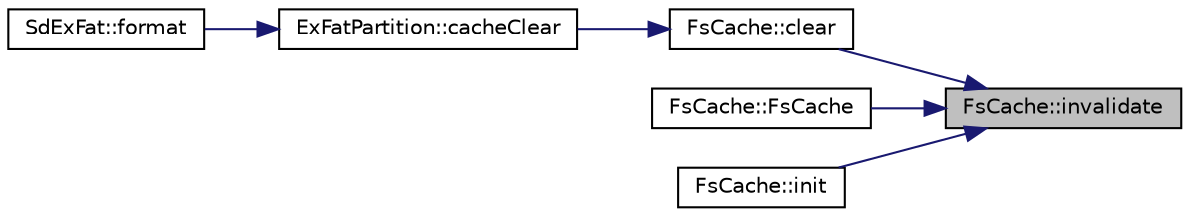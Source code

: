 digraph "FsCache::invalidate"
{
 // LATEX_PDF_SIZE
  edge [fontname="Helvetica",fontsize="10",labelfontname="Helvetica",labelfontsize="10"];
  node [fontname="Helvetica",fontsize="10",shape=record];
  rankdir="RL";
  Node1 [label="FsCache::invalidate",height=0.2,width=0.4,color="black", fillcolor="grey75", style="filled", fontcolor="black",tooltip=" "];
  Node1 -> Node2 [dir="back",color="midnightblue",fontsize="10",style="solid",fontname="Helvetica"];
  Node2 [label="FsCache::clear",height=0.2,width=0.4,color="black", fillcolor="white", style="filled",URL="$class_fs_cache.html#a734ac2e9931f141c9ba9a3ef021a8691",tooltip=" "];
  Node2 -> Node3 [dir="back",color="midnightblue",fontsize="10",style="solid",fontname="Helvetica"];
  Node3 [label="ExFatPartition::cacheClear",height=0.2,width=0.4,color="black", fillcolor="white", style="filled",URL="$class_ex_fat_partition.html#a63fac808e421ed5c8e72a37616ac56ac",tooltip=" "];
  Node3 -> Node4 [dir="back",color="midnightblue",fontsize="10",style="solid",fontname="Helvetica"];
  Node4 [label="SdExFat::format",height=0.2,width=0.4,color="black", fillcolor="white", style="filled",URL="$class_sd_ex_fat.html#ad97b4029db8352c9e98d498988f89296",tooltip=" "];
  Node1 -> Node5 [dir="back",color="midnightblue",fontsize="10",style="solid",fontname="Helvetica"];
  Node5 [label="FsCache::FsCache",height=0.2,width=0.4,color="black", fillcolor="white", style="filled",URL="$class_fs_cache.html#ac1ba5f5bcb9fb9e017a5355cb0acb216",tooltip=" "];
  Node1 -> Node6 [dir="back",color="midnightblue",fontsize="10",style="solid",fontname="Helvetica"];
  Node6 [label="FsCache::init",height=0.2,width=0.4,color="black", fillcolor="white", style="filled",URL="$class_fs_cache.html#a2e56c9443880e3db0b68cc50217e8abe",tooltip=" "];
}
